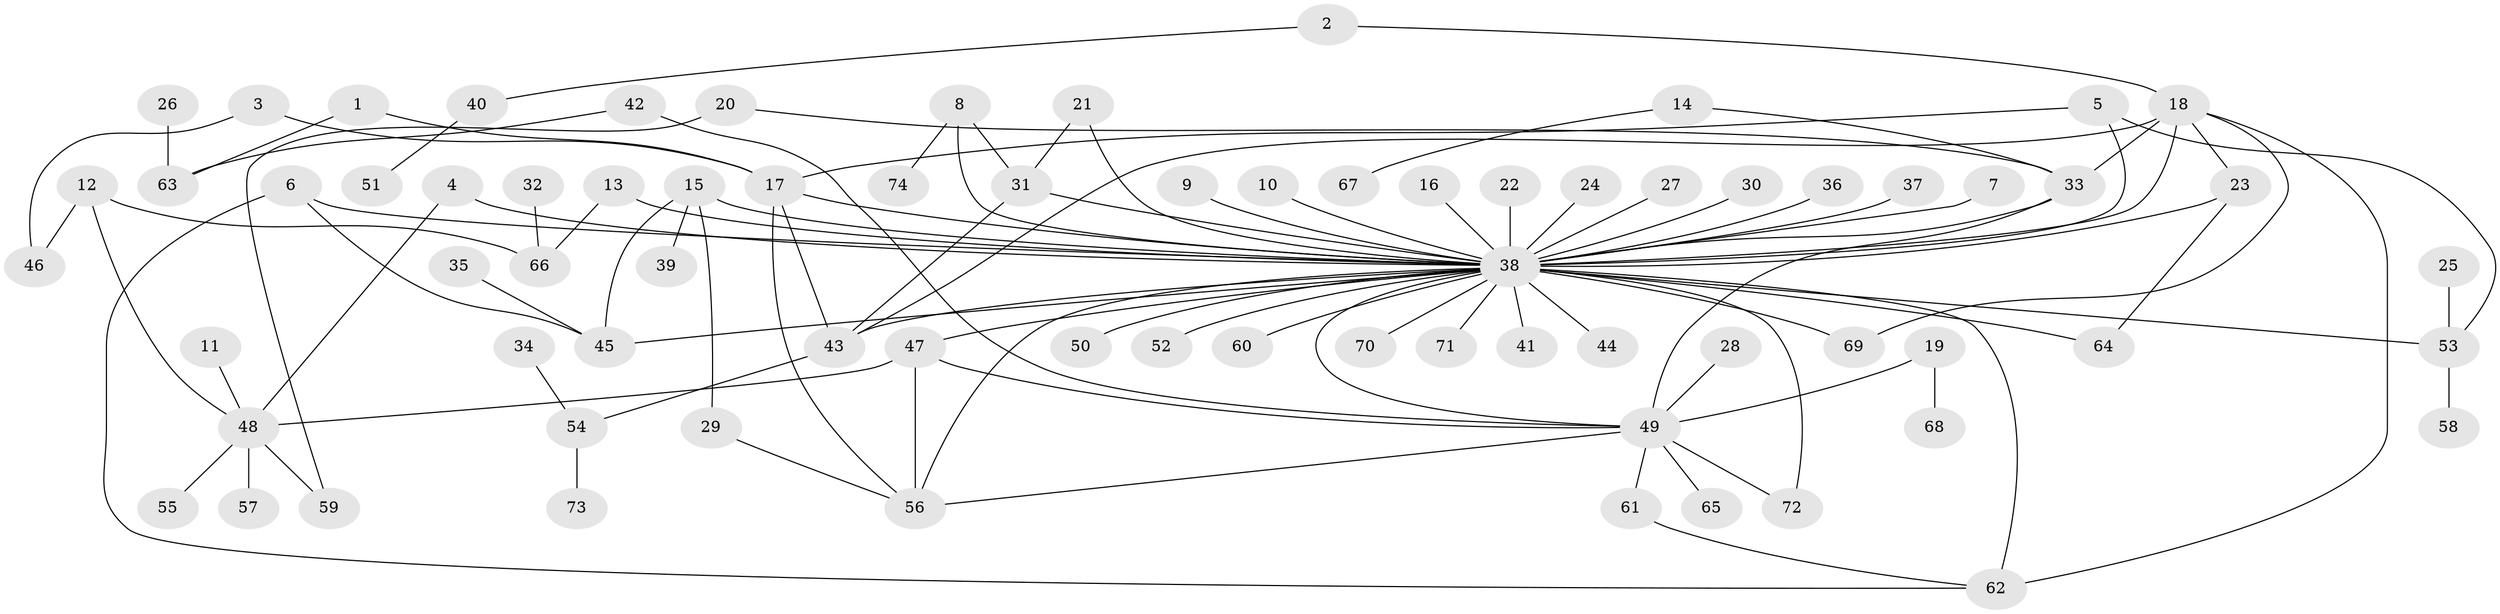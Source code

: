 // original degree distribution, {10: 0.006756756756756757, 3: 0.13513513513513514, 47: 0.006756756756756757, 7: 0.006756756756756757, 5: 0.02702702702702703, 4: 0.05405405405405406, 8: 0.006756756756756757, 2: 0.19594594594594594, 1: 0.5202702702702703, 12: 0.006756756756756757, 6: 0.02702702702702703, 9: 0.006756756756756757}
// Generated by graph-tools (version 1.1) at 2025/01/03/09/25 03:01:51]
// undirected, 74 vertices, 101 edges
graph export_dot {
graph [start="1"]
  node [color=gray90,style=filled];
  1;
  2;
  3;
  4;
  5;
  6;
  7;
  8;
  9;
  10;
  11;
  12;
  13;
  14;
  15;
  16;
  17;
  18;
  19;
  20;
  21;
  22;
  23;
  24;
  25;
  26;
  27;
  28;
  29;
  30;
  31;
  32;
  33;
  34;
  35;
  36;
  37;
  38;
  39;
  40;
  41;
  42;
  43;
  44;
  45;
  46;
  47;
  48;
  49;
  50;
  51;
  52;
  53;
  54;
  55;
  56;
  57;
  58;
  59;
  60;
  61;
  62;
  63;
  64;
  65;
  66;
  67;
  68;
  69;
  70;
  71;
  72;
  73;
  74;
  1 -- 17 [weight=1.0];
  1 -- 63 [weight=1.0];
  2 -- 18 [weight=1.0];
  2 -- 40 [weight=1.0];
  3 -- 17 [weight=1.0];
  3 -- 46 [weight=1.0];
  4 -- 38 [weight=1.0];
  4 -- 48 [weight=1.0];
  5 -- 17 [weight=1.0];
  5 -- 38 [weight=1.0];
  5 -- 53 [weight=1.0];
  6 -- 38 [weight=1.0];
  6 -- 45 [weight=1.0];
  6 -- 62 [weight=1.0];
  7 -- 38 [weight=1.0];
  8 -- 31 [weight=1.0];
  8 -- 38 [weight=1.0];
  8 -- 74 [weight=1.0];
  9 -- 38 [weight=1.0];
  10 -- 38 [weight=1.0];
  11 -- 48 [weight=1.0];
  12 -- 46 [weight=1.0];
  12 -- 48 [weight=1.0];
  12 -- 66 [weight=1.0];
  13 -- 38 [weight=1.0];
  13 -- 66 [weight=1.0];
  14 -- 33 [weight=1.0];
  14 -- 67 [weight=1.0];
  15 -- 29 [weight=1.0];
  15 -- 38 [weight=1.0];
  15 -- 39 [weight=1.0];
  15 -- 45 [weight=1.0];
  16 -- 38 [weight=1.0];
  17 -- 38 [weight=1.0];
  17 -- 43 [weight=1.0];
  17 -- 56 [weight=1.0];
  18 -- 23 [weight=1.0];
  18 -- 33 [weight=2.0];
  18 -- 38 [weight=2.0];
  18 -- 43 [weight=1.0];
  18 -- 62 [weight=1.0];
  18 -- 69 [weight=1.0];
  19 -- 49 [weight=1.0];
  19 -- 68 [weight=1.0];
  20 -- 33 [weight=1.0];
  20 -- 59 [weight=1.0];
  21 -- 31 [weight=1.0];
  21 -- 38 [weight=1.0];
  22 -- 38 [weight=1.0];
  23 -- 38 [weight=1.0];
  23 -- 64 [weight=1.0];
  24 -- 38 [weight=1.0];
  25 -- 53 [weight=1.0];
  26 -- 63 [weight=1.0];
  27 -- 38 [weight=1.0];
  28 -- 49 [weight=1.0];
  29 -- 56 [weight=1.0];
  30 -- 38 [weight=1.0];
  31 -- 38 [weight=1.0];
  31 -- 43 [weight=1.0];
  32 -- 66 [weight=1.0];
  33 -- 38 [weight=1.0];
  33 -- 49 [weight=1.0];
  34 -- 54 [weight=1.0];
  35 -- 45 [weight=1.0];
  36 -- 38 [weight=1.0];
  37 -- 38 [weight=1.0];
  38 -- 41 [weight=1.0];
  38 -- 43 [weight=1.0];
  38 -- 44 [weight=1.0];
  38 -- 45 [weight=1.0];
  38 -- 47 [weight=1.0];
  38 -- 49 [weight=1.0];
  38 -- 50 [weight=1.0];
  38 -- 52 [weight=1.0];
  38 -- 53 [weight=1.0];
  38 -- 56 [weight=1.0];
  38 -- 60 [weight=1.0];
  38 -- 62 [weight=3.0];
  38 -- 64 [weight=1.0];
  38 -- 69 [weight=2.0];
  38 -- 70 [weight=1.0];
  38 -- 71 [weight=1.0];
  38 -- 72 [weight=1.0];
  40 -- 51 [weight=1.0];
  42 -- 49 [weight=1.0];
  42 -- 63 [weight=1.0];
  43 -- 54 [weight=1.0];
  47 -- 48 [weight=1.0];
  47 -- 49 [weight=1.0];
  47 -- 56 [weight=1.0];
  48 -- 55 [weight=1.0];
  48 -- 57 [weight=1.0];
  48 -- 59 [weight=1.0];
  49 -- 56 [weight=1.0];
  49 -- 61 [weight=1.0];
  49 -- 65 [weight=1.0];
  49 -- 72 [weight=1.0];
  53 -- 58 [weight=1.0];
  54 -- 73 [weight=1.0];
  61 -- 62 [weight=1.0];
}

